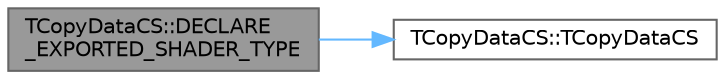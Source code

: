 digraph "TCopyDataCS::DECLARE_EXPORTED_SHADER_TYPE"
{
 // INTERACTIVE_SVG=YES
 // LATEX_PDF_SIZE
  bgcolor="transparent";
  edge [fontname=Helvetica,fontsize=10,labelfontname=Helvetica,labelfontsize=10];
  node [fontname=Helvetica,fontsize=10,shape=box,height=0.2,width=0.4];
  rankdir="LR";
  Node1 [id="Node000001",label="TCopyDataCS::DECLARE\l_EXPORTED_SHADER_TYPE",height=0.2,width=0.4,color="gray40", fillcolor="grey60", style="filled", fontcolor="black",tooltip=" "];
  Node1 -> Node2 [id="edge1_Node000001_Node000002",color="steelblue1",style="solid",tooltip=" "];
  Node2 [id="Node000002",label="TCopyDataCS::TCopyDataCS",height=0.2,width=0.4,color="grey40", fillcolor="white", style="filled",URL="$d5/d7c/classTCopyDataCS.html#a9fc4c57c4a7466b778683ed2b20c2ea9",tooltip=" "];
}
